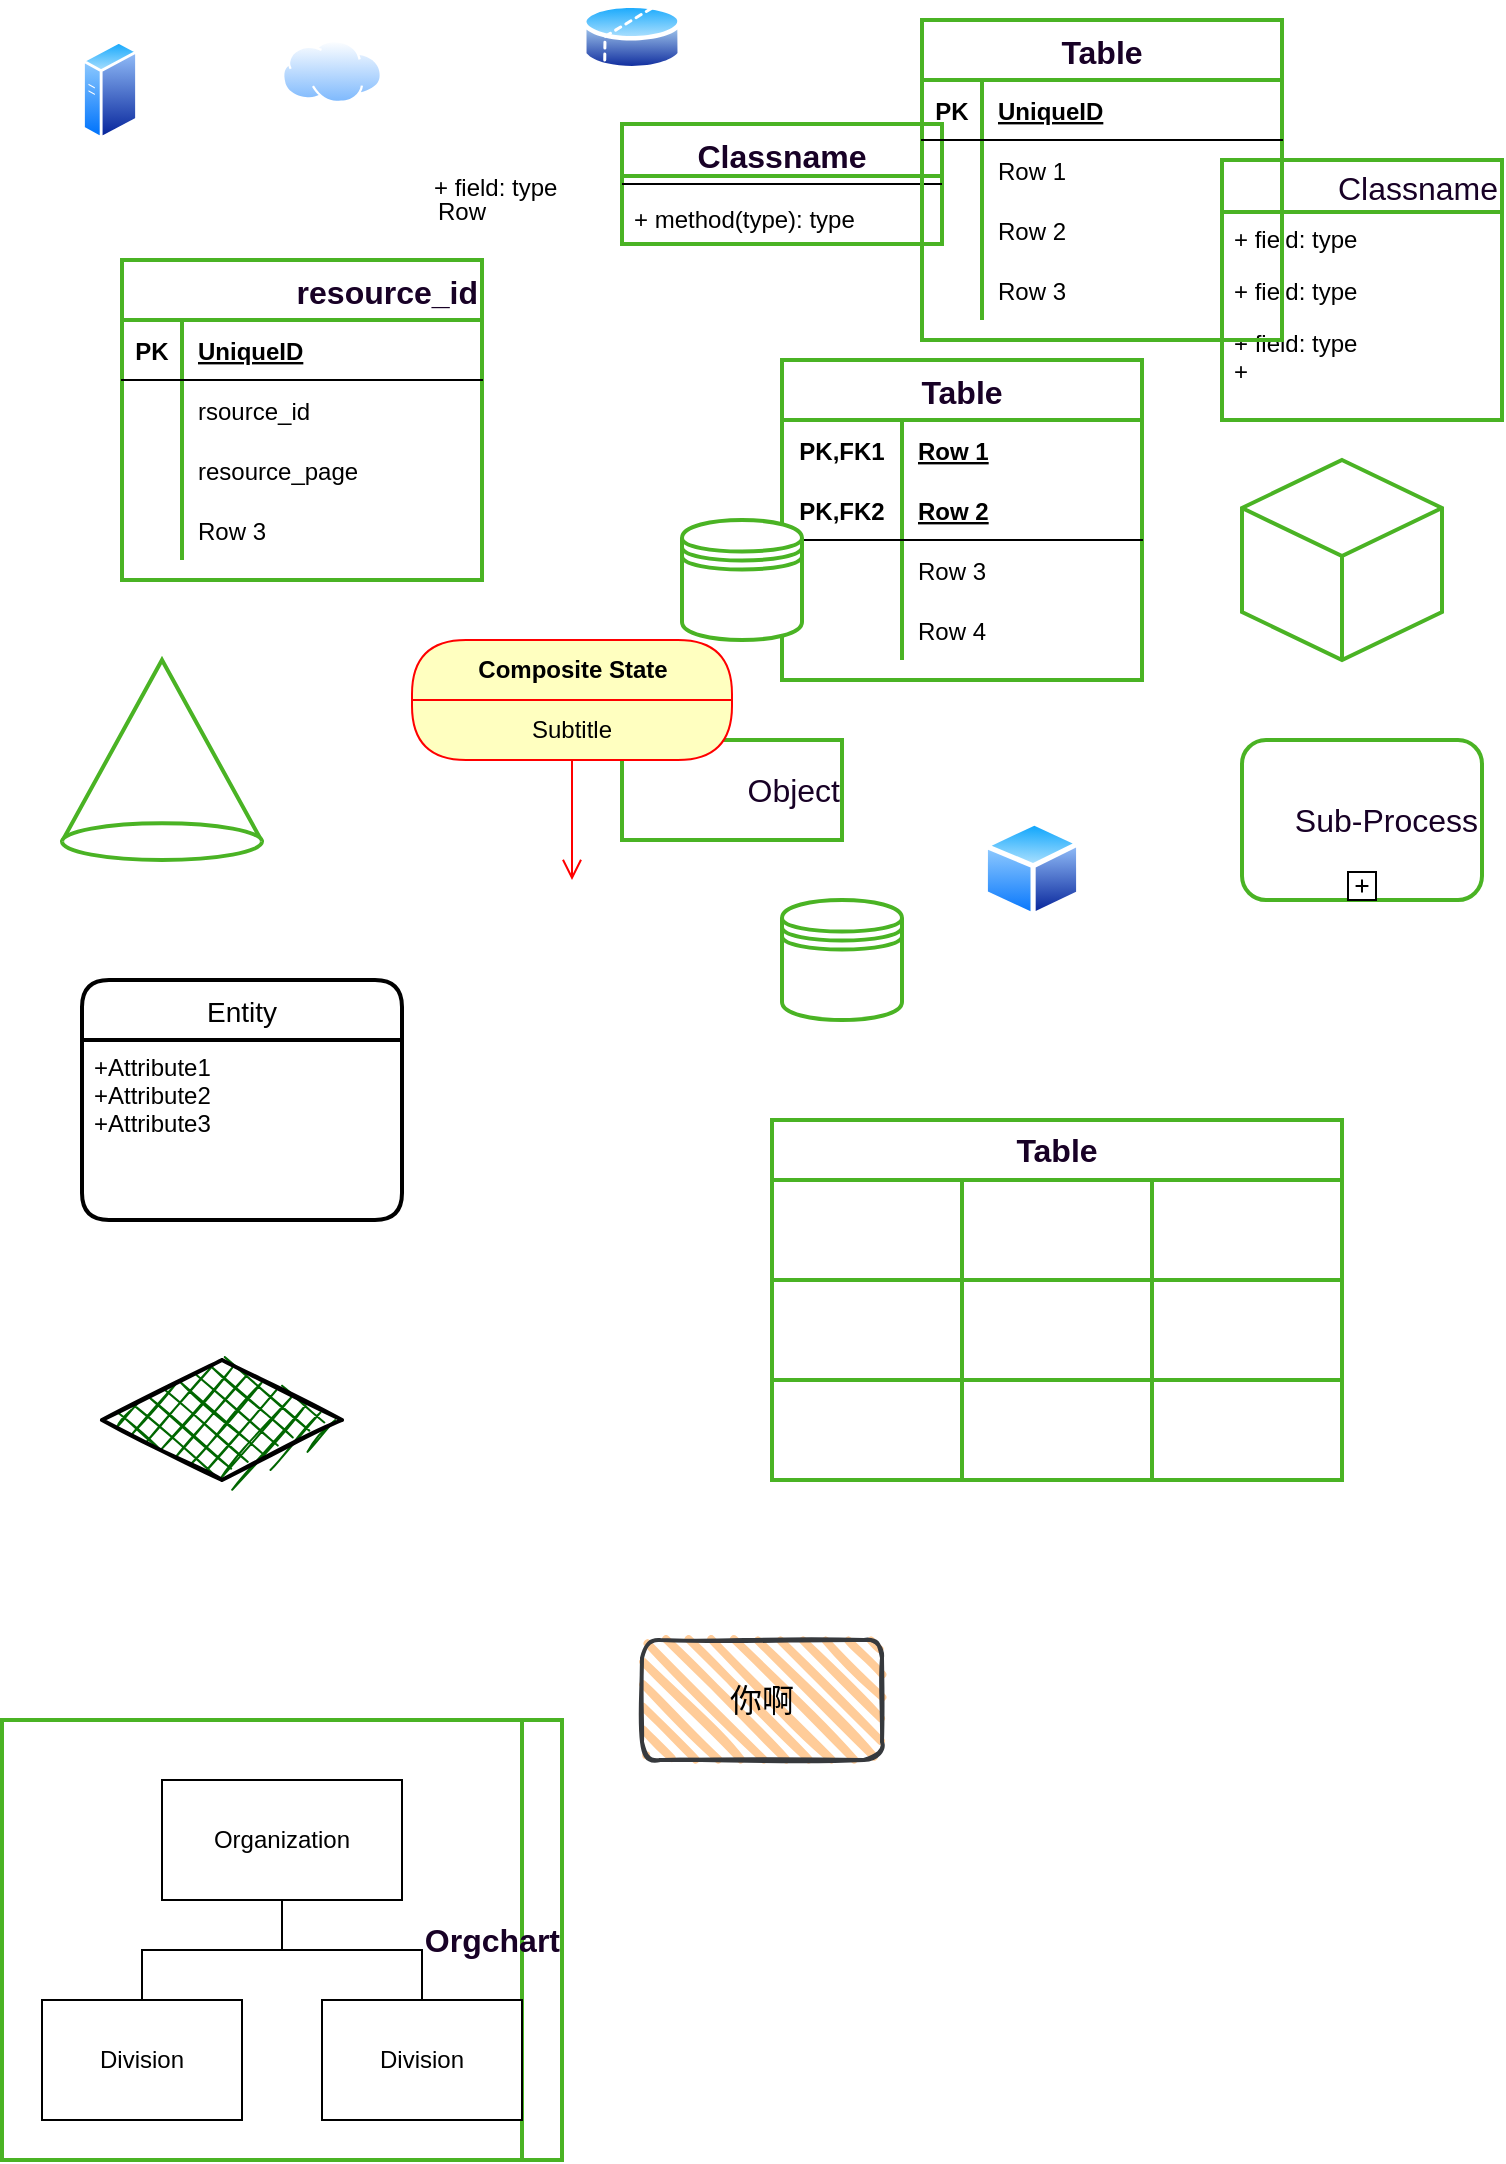 <mxfile version="14.4.6" type="github"><diagram id="GKZzurejYk8csOrrSfIV" name="Page-1"><mxGraphModel dx="946" dy="513" grid="1" gridSize="10" guides="1" tooltips="1" connect="1" arrows="1" fold="1" page="1" pageScale="1" pageWidth="827" pageHeight="1169" math="0" shadow="0"><root><mxCell id="0"/><mxCell id="1" parent="0"/><mxCell id="8nL0MZLYUuU9o8XfFzGy-15" value="resource_id" style="shape=table;startSize=30;container=1;collapsible=1;childLayout=tableLayout;fixedRows=1;rowLines=0;fontStyle=1;align=right;resizeLast=1;comic=0;strokeColor=#4AB324;strokeWidth=2;fontSize=16;fontColor=#180126;" parent="1" vertex="1"><mxGeometry x="100" y="320" width="180" height="160" as="geometry"/></mxCell><mxCell id="8nL0MZLYUuU9o8XfFzGy-16" value="" style="shape=partialRectangle;collapsible=0;dropTarget=0;pointerEvents=0;fillColor=none;top=0;left=0;bottom=1;right=0;points=[[0,0.5],[1,0.5]];portConstraint=eastwest;" parent="8nL0MZLYUuU9o8XfFzGy-15" vertex="1"><mxGeometry y="30" width="180" height="30" as="geometry"/></mxCell><mxCell id="8nL0MZLYUuU9o8XfFzGy-17" value="PK" style="shape=partialRectangle;connectable=0;fillColor=none;top=0;left=0;bottom=0;right=0;fontStyle=1;overflow=hidden;" parent="8nL0MZLYUuU9o8XfFzGy-16" vertex="1"><mxGeometry width="30" height="30" as="geometry"/></mxCell><mxCell id="8nL0MZLYUuU9o8XfFzGy-18" value="UniqueID" style="shape=partialRectangle;connectable=0;fillColor=none;top=0;left=0;bottom=0;right=0;align=left;spacingLeft=6;fontStyle=5;overflow=hidden;" parent="8nL0MZLYUuU9o8XfFzGy-16" vertex="1"><mxGeometry x="30" width="150" height="30" as="geometry"/></mxCell><mxCell id="8nL0MZLYUuU9o8XfFzGy-19" value="" style="shape=partialRectangle;collapsible=0;dropTarget=0;pointerEvents=0;fillColor=none;top=0;left=0;bottom=0;right=0;points=[[0,0.5],[1,0.5]];portConstraint=eastwest;" parent="8nL0MZLYUuU9o8XfFzGy-15" vertex="1"><mxGeometry y="60" width="180" height="30" as="geometry"/></mxCell><mxCell id="8nL0MZLYUuU9o8XfFzGy-20" value="" style="shape=partialRectangle;connectable=0;fillColor=none;top=0;left=0;bottom=0;right=0;editable=1;overflow=hidden;" parent="8nL0MZLYUuU9o8XfFzGy-19" vertex="1"><mxGeometry width="30" height="30" as="geometry"/></mxCell><mxCell id="8nL0MZLYUuU9o8XfFzGy-21" value="rsource_id" style="shape=partialRectangle;connectable=0;fillColor=none;top=0;left=0;bottom=0;right=0;align=left;spacingLeft=6;overflow=hidden;" parent="8nL0MZLYUuU9o8XfFzGy-19" vertex="1"><mxGeometry x="30" width="150" height="30" as="geometry"/></mxCell><mxCell id="8nL0MZLYUuU9o8XfFzGy-22" value="" style="shape=partialRectangle;collapsible=0;dropTarget=0;pointerEvents=0;fillColor=none;top=0;left=0;bottom=0;right=0;points=[[0,0.5],[1,0.5]];portConstraint=eastwest;" parent="8nL0MZLYUuU9o8XfFzGy-15" vertex="1"><mxGeometry y="90" width="180" height="30" as="geometry"/></mxCell><mxCell id="8nL0MZLYUuU9o8XfFzGy-23" value="" style="shape=partialRectangle;connectable=0;fillColor=none;top=0;left=0;bottom=0;right=0;editable=1;overflow=hidden;" parent="8nL0MZLYUuU9o8XfFzGy-22" vertex="1"><mxGeometry width="30" height="30" as="geometry"/></mxCell><mxCell id="8nL0MZLYUuU9o8XfFzGy-24" value="resource_page" style="shape=partialRectangle;connectable=0;fillColor=none;top=0;left=0;bottom=0;right=0;align=left;spacingLeft=6;overflow=hidden;" parent="8nL0MZLYUuU9o8XfFzGy-22" vertex="1"><mxGeometry x="30" width="150" height="30" as="geometry"/></mxCell><mxCell id="8nL0MZLYUuU9o8XfFzGy-25" value="" style="shape=partialRectangle;collapsible=0;dropTarget=0;pointerEvents=0;fillColor=none;top=0;left=0;bottom=0;right=0;points=[[0,0.5],[1,0.5]];portConstraint=eastwest;" parent="8nL0MZLYUuU9o8XfFzGy-15" vertex="1"><mxGeometry y="120" width="180" height="30" as="geometry"/></mxCell><mxCell id="8nL0MZLYUuU9o8XfFzGy-26" value="" style="shape=partialRectangle;connectable=0;fillColor=none;top=0;left=0;bottom=0;right=0;editable=1;overflow=hidden;" parent="8nL0MZLYUuU9o8XfFzGy-25" vertex="1"><mxGeometry width="30" height="30" as="geometry"/></mxCell><mxCell id="8nL0MZLYUuU9o8XfFzGy-27" value="Row 3" style="shape=partialRectangle;connectable=0;fillColor=none;top=0;left=0;bottom=0;right=0;align=left;spacingLeft=6;overflow=hidden;" parent="8nL0MZLYUuU9o8XfFzGy-25" vertex="1"><mxGeometry x="30" width="150" height="30" as="geometry"/></mxCell><mxCell id="8nL0MZLYUuU9o8XfFzGy-28" value="Table" style="shape=table;startSize=30;container=1;collapsible=1;childLayout=tableLayout;fixedRows=1;rowLines=0;fontStyle=1;align=center;resizeLast=1;comic=0;strokeColor=#4AB324;strokeWidth=2;fontSize=16;fontColor=#180126;" parent="1" vertex="1"><mxGeometry x="430" y="370" width="180" height="160" as="geometry"/></mxCell><mxCell id="8nL0MZLYUuU9o8XfFzGy-29" value="" style="shape=partialRectangle;collapsible=0;dropTarget=0;pointerEvents=0;fillColor=none;top=0;left=0;bottom=0;right=0;points=[[0,0.5],[1,0.5]];portConstraint=eastwest;" parent="8nL0MZLYUuU9o8XfFzGy-28" vertex="1"><mxGeometry y="30" width="180" height="30" as="geometry"/></mxCell><mxCell id="8nL0MZLYUuU9o8XfFzGy-30" value="PK,FK1" style="shape=partialRectangle;connectable=0;fillColor=none;top=0;left=0;bottom=0;right=0;fontStyle=1;overflow=hidden;" parent="8nL0MZLYUuU9o8XfFzGy-29" vertex="1"><mxGeometry width="60" height="30" as="geometry"/></mxCell><mxCell id="8nL0MZLYUuU9o8XfFzGy-31" value="Row 1" style="shape=partialRectangle;connectable=0;fillColor=none;top=0;left=0;bottom=0;right=0;align=left;spacingLeft=6;fontStyle=5;overflow=hidden;" parent="8nL0MZLYUuU9o8XfFzGy-29" vertex="1"><mxGeometry x="60" width="120" height="30" as="geometry"/></mxCell><mxCell id="8nL0MZLYUuU9o8XfFzGy-32" value="" style="shape=partialRectangle;collapsible=0;dropTarget=0;pointerEvents=0;fillColor=none;top=0;left=0;bottom=1;right=0;points=[[0,0.5],[1,0.5]];portConstraint=eastwest;" parent="8nL0MZLYUuU9o8XfFzGy-28" vertex="1"><mxGeometry y="60" width="180" height="30" as="geometry"/></mxCell><mxCell id="8nL0MZLYUuU9o8XfFzGy-33" value="PK,FK2" style="shape=partialRectangle;connectable=0;fillColor=none;top=0;left=0;bottom=0;right=0;fontStyle=1;overflow=hidden;" parent="8nL0MZLYUuU9o8XfFzGy-32" vertex="1"><mxGeometry width="60" height="30" as="geometry"/></mxCell><mxCell id="8nL0MZLYUuU9o8XfFzGy-34" value="Row 2" style="shape=partialRectangle;connectable=0;fillColor=none;top=0;left=0;bottom=0;right=0;align=left;spacingLeft=6;fontStyle=5;overflow=hidden;" parent="8nL0MZLYUuU9o8XfFzGy-32" vertex="1"><mxGeometry x="60" width="120" height="30" as="geometry"/></mxCell><mxCell id="8nL0MZLYUuU9o8XfFzGy-35" value="" style="shape=partialRectangle;collapsible=0;dropTarget=0;pointerEvents=0;fillColor=none;top=0;left=0;bottom=0;right=0;points=[[0,0.5],[1,0.5]];portConstraint=eastwest;" parent="8nL0MZLYUuU9o8XfFzGy-28" vertex="1"><mxGeometry y="90" width="180" height="30" as="geometry"/></mxCell><mxCell id="8nL0MZLYUuU9o8XfFzGy-36" value="" style="shape=partialRectangle;connectable=0;fillColor=none;top=0;left=0;bottom=0;right=0;editable=1;overflow=hidden;" parent="8nL0MZLYUuU9o8XfFzGy-35" vertex="1"><mxGeometry width="60" height="30" as="geometry"/></mxCell><mxCell id="8nL0MZLYUuU9o8XfFzGy-37" value="Row 3" style="shape=partialRectangle;connectable=0;fillColor=none;top=0;left=0;bottom=0;right=0;align=left;spacingLeft=6;overflow=hidden;" parent="8nL0MZLYUuU9o8XfFzGy-35" vertex="1"><mxGeometry x="60" width="120" height="30" as="geometry"/></mxCell><mxCell id="8nL0MZLYUuU9o8XfFzGy-38" value="" style="shape=partialRectangle;collapsible=0;dropTarget=0;pointerEvents=0;fillColor=none;top=0;left=0;bottom=0;right=0;points=[[0,0.5],[1,0.5]];portConstraint=eastwest;" parent="8nL0MZLYUuU9o8XfFzGy-28" vertex="1"><mxGeometry y="120" width="180" height="30" as="geometry"/></mxCell><mxCell id="8nL0MZLYUuU9o8XfFzGy-39" value="" style="shape=partialRectangle;connectable=0;fillColor=none;top=0;left=0;bottom=0;right=0;editable=1;overflow=hidden;" parent="8nL0MZLYUuU9o8XfFzGy-38" vertex="1"><mxGeometry width="60" height="30" as="geometry"/></mxCell><mxCell id="8nL0MZLYUuU9o8XfFzGy-40" value="Row 4" style="shape=partialRectangle;connectable=0;fillColor=none;top=0;left=0;bottom=0;right=0;align=left;spacingLeft=6;overflow=hidden;" parent="8nL0MZLYUuU9o8XfFzGy-38" vertex="1"><mxGeometry x="60" width="120" height="30" as="geometry"/></mxCell><mxCell id="8nL0MZLYUuU9o8XfFzGy-41" value="" style="shape=table;startSize=0;container=1;collapsible=1;childLayout=tableLayout;fixedRows=1;rowLines=0;fontStyle=0;align=center;resizeLast=1;strokeColor=none;fillColor=none;comic=0;fontSize=16;fontColor=#180126;" parent="1" vertex="1"><mxGeometry x="220" y="280" width="180" height="30" as="geometry"/></mxCell><mxCell id="8nL0MZLYUuU9o8XfFzGy-42" value="" style="shape=partialRectangle;collapsible=0;dropTarget=0;pointerEvents=0;fillColor=none;top=0;left=0;bottom=0;right=0;points=[[0,0.5],[1,0.5]];portConstraint=eastwest;" parent="8nL0MZLYUuU9o8XfFzGy-41" vertex="1"><mxGeometry width="180" height="30" as="geometry"/></mxCell><mxCell id="8nL0MZLYUuU9o8XfFzGy-43" value="" style="shape=partialRectangle;connectable=0;fillColor=none;top=0;left=0;bottom=0;right=0;editable=1;overflow=hidden;" parent="8nL0MZLYUuU9o8XfFzGy-42" vertex="1"><mxGeometry width="30" height="30" as="geometry"/></mxCell><mxCell id="8nL0MZLYUuU9o8XfFzGy-44" value="Row" style="shape=partialRectangle;connectable=0;fillColor=none;top=0;left=0;bottom=0;right=0;align=left;spacingLeft=6;overflow=hidden;" parent="8nL0MZLYUuU9o8XfFzGy-42" vertex="1"><mxGeometry x="30" width="150" height="30" as="geometry"/></mxCell><mxCell id="8nL0MZLYUuU9o8XfFzGy-45" value="Entity" style="swimlane;childLayout=stackLayout;horizontal=1;startSize=30;horizontalStack=0;rounded=1;fontSize=14;fontStyle=0;strokeWidth=2;resizeParent=0;resizeLast=1;shadow=0;dashed=0;align=center;comic=0;" parent="1" vertex="1"><mxGeometry x="80" y="680" width="160" height="120" as="geometry"/></mxCell><mxCell id="8nL0MZLYUuU9o8XfFzGy-46" value="+Attribute1&#10;+Attribute2&#10;+Attribute3" style="align=left;strokeColor=none;fillColor=none;spacingLeft=4;fontSize=12;verticalAlign=top;resizable=0;rotatable=0;part=1;" parent="8nL0MZLYUuU9o8XfFzGy-45" vertex="1"><mxGeometry y="30" width="160" height="90" as="geometry"/></mxCell><mxCell id="8nL0MZLYUuU9o8XfFzGy-47" value="Object" style="html=1;comic=0;strokeColor=#4AB324;strokeWidth=2;fontSize=16;fontColor=#180126;align=right;" parent="1" vertex="1"><mxGeometry x="350" y="560" width="110" height="50" as="geometry"/></mxCell><mxCell id="8nL0MZLYUuU9o8XfFzGy-48" value="Classname" style="swimlane;fontStyle=1;align=center;verticalAlign=top;childLayout=stackLayout;horizontal=1;startSize=26;horizontalStack=0;resizeParent=1;resizeParentMax=0;resizeLast=0;collapsible=1;marginBottom=0;comic=0;strokeColor=#4AB324;strokeWidth=2;fontSize=16;fontColor=#180126;" parent="1" vertex="1"><mxGeometry x="350" y="252" width="160" height="60" as="geometry"/></mxCell><mxCell id="8nL0MZLYUuU9o8XfFzGy-50" value="" style="line;strokeWidth=1;fillColor=none;align=left;verticalAlign=middle;spacingTop=-1;spacingLeft=3;spacingRight=3;rotatable=0;labelPosition=right;points=[];portConstraint=eastwest;" parent="8nL0MZLYUuU9o8XfFzGy-48" vertex="1"><mxGeometry y="26" width="160" height="8" as="geometry"/></mxCell><mxCell id="8nL0MZLYUuU9o8XfFzGy-51" value="+ method(type): type" style="text;strokeColor=none;fillColor=none;align=left;verticalAlign=top;spacingLeft=4;spacingRight=4;overflow=hidden;rotatable=0;points=[[0,0.5],[1,0.5]];portConstraint=eastwest;" parent="8nL0MZLYUuU9o8XfFzGy-48" vertex="1"><mxGeometry y="34" width="160" height="26" as="geometry"/></mxCell><mxCell id="8nL0MZLYUuU9o8XfFzGy-52" value="Classname" style="swimlane;fontStyle=0;childLayout=stackLayout;horizontal=1;startSize=26;fillColor=none;horizontalStack=0;resizeParent=1;resizeParentMax=0;resizeLast=0;collapsible=1;marginBottom=0;comic=0;strokeColor=#4AB324;strokeWidth=2;fontSize=16;fontColor=#180126;align=right;" parent="1" vertex="1"><mxGeometry x="650" y="270" width="140" height="130" as="geometry"/></mxCell><mxCell id="8nL0MZLYUuU9o8XfFzGy-53" value="+ field: type" style="text;strokeColor=none;fillColor=none;align=left;verticalAlign=top;spacingLeft=4;spacingRight=4;overflow=hidden;rotatable=0;points=[[0,0.5],[1,0.5]];portConstraint=eastwest;" parent="8nL0MZLYUuU9o8XfFzGy-52" vertex="1"><mxGeometry y="26" width="140" height="26" as="geometry"/></mxCell><mxCell id="8nL0MZLYUuU9o8XfFzGy-54" value="+ field: type" style="text;strokeColor=none;fillColor=none;align=left;verticalAlign=top;spacingLeft=4;spacingRight=4;overflow=hidden;rotatable=0;points=[[0,0.5],[1,0.5]];portConstraint=eastwest;" parent="8nL0MZLYUuU9o8XfFzGy-52" vertex="1"><mxGeometry y="52" width="140" height="26" as="geometry"/></mxCell><mxCell id="8nL0MZLYUuU9o8XfFzGy-55" value="+ field: type&#10;+" style="text;strokeColor=none;fillColor=none;align=left;verticalAlign=top;spacingLeft=4;spacingRight=4;overflow=hidden;rotatable=0;points=[[0,0.5],[1,0.5]];portConstraint=eastwest;" parent="8nL0MZLYUuU9o8XfFzGy-52" vertex="1"><mxGeometry y="78" width="140" height="52" as="geometry"/></mxCell><mxCell id="8nL0MZLYUuU9o8XfFzGy-56" value="Composite State" style="swimlane;html=1;fontStyle=1;align=center;verticalAlign=middle;childLayout=stackLayout;horizontal=1;startSize=30;horizontalStack=0;resizeParent=0;resizeLast=1;container=0;fontColor=#000000;collapsible=0;rounded=1;arcSize=30;strokeColor=#ff0000;fillColor=#ffffc0;swimlaneFillColor=#ffffc0;dropTarget=0;comic=0;" parent="1" vertex="1"><mxGeometry x="245" y="510" width="160" height="60" as="geometry"/></mxCell><mxCell id="8nL0MZLYUuU9o8XfFzGy-57" value="Subtitle" style="text;html=1;strokeColor=none;fillColor=none;align=center;verticalAlign=middle;spacingLeft=4;spacingRight=4;whiteSpace=wrap;overflow=hidden;rotatable=0;fontColor=#000000;" parent="8nL0MZLYUuU9o8XfFzGy-56" vertex="1"><mxGeometry y="30" width="160" height="30" as="geometry"/></mxCell><mxCell id="8nL0MZLYUuU9o8XfFzGy-58" value="" style="edgeStyle=orthogonalEdgeStyle;html=1;verticalAlign=bottom;endArrow=open;endSize=8;strokeColor=#ff0000;fontSize=16;fontColor=#180126;" parent="1" source="8nL0MZLYUuU9o8XfFzGy-56" edge="1"><mxGeometry relative="1" as="geometry"><mxPoint x="325" y="630" as="targetPoint"/></mxGeometry></mxCell><mxCell id="8nL0MZLYUuU9o8XfFzGy-59" value="Sub-Process" style="html=1;whiteSpace=wrap;rounded=1;dropTarget=0;comic=0;strokeColor=#4AB324;strokeWidth=2;fontSize=16;fontColor=#180126;align=right;" parent="1" vertex="1"><mxGeometry x="660" y="560" width="120" height="80" as="geometry"/></mxCell><mxCell id="8nL0MZLYUuU9o8XfFzGy-60" value="" style="html=1;shape=plus;outlineConnect=0;" parent="8nL0MZLYUuU9o8XfFzGy-59" vertex="1"><mxGeometry x="0.5" y="1" width="14" height="14" relative="1" as="geometry"><mxPoint x="-7" y="-14" as="offset"/></mxGeometry></mxCell><mxCell id="8nL0MZLYUuU9o8XfFzGy-61" value="" style="shape=datastore;whiteSpace=wrap;html=1;comic=0;strokeColor=#4AB324;strokeWidth=2;fontSize=16;fontColor=#180126;align=right;" parent="1" vertex="1"><mxGeometry x="380" y="450" width="60" height="60" as="geometry"/></mxCell><mxCell id="8nL0MZLYUuU9o8XfFzGy-62" value="" style="shape=datastore;whiteSpace=wrap;html=1;comic=0;strokeColor=#4AB324;strokeWidth=2;fontSize=16;fontColor=#180126;align=right;" parent="1" vertex="1"><mxGeometry x="430" y="640" width="60" height="60" as="geometry"/></mxCell><mxCell id="8nL0MZLYUuU9o8XfFzGy-63" value="Table" style="shape=table;startSize=30;container=1;collapsible=1;childLayout=tableLayout;fixedRows=1;rowLines=0;fontStyle=1;align=center;resizeLast=1;comic=0;strokeColor=#4AB324;strokeWidth=2;fontSize=16;fontColor=#180126;" parent="1" vertex="1"><mxGeometry x="500" y="200" width="180" height="160" as="geometry"/></mxCell><mxCell id="8nL0MZLYUuU9o8XfFzGy-64" value="" style="shape=partialRectangle;collapsible=0;dropTarget=0;pointerEvents=0;fillColor=none;top=0;left=0;bottom=1;right=0;points=[[0,0.5],[1,0.5]];portConstraint=eastwest;" parent="8nL0MZLYUuU9o8XfFzGy-63" vertex="1"><mxGeometry y="30" width="180" height="30" as="geometry"/></mxCell><mxCell id="8nL0MZLYUuU9o8XfFzGy-65" value="PK" style="shape=partialRectangle;connectable=0;fillColor=none;top=0;left=0;bottom=0;right=0;fontStyle=1;overflow=hidden;" parent="8nL0MZLYUuU9o8XfFzGy-64" vertex="1"><mxGeometry width="30" height="30" as="geometry"/></mxCell><mxCell id="8nL0MZLYUuU9o8XfFzGy-66" value="UniqueID" style="shape=partialRectangle;connectable=0;fillColor=none;top=0;left=0;bottom=0;right=0;align=left;spacingLeft=6;fontStyle=5;overflow=hidden;" parent="8nL0MZLYUuU9o8XfFzGy-64" vertex="1"><mxGeometry x="30" width="150" height="30" as="geometry"/></mxCell><mxCell id="8nL0MZLYUuU9o8XfFzGy-67" value="" style="shape=partialRectangle;collapsible=0;dropTarget=0;pointerEvents=0;fillColor=none;top=0;left=0;bottom=0;right=0;points=[[0,0.5],[1,0.5]];portConstraint=eastwest;" parent="8nL0MZLYUuU9o8XfFzGy-63" vertex="1"><mxGeometry y="60" width="180" height="30" as="geometry"/></mxCell><mxCell id="8nL0MZLYUuU9o8XfFzGy-68" value="" style="shape=partialRectangle;connectable=0;fillColor=none;top=0;left=0;bottom=0;right=0;editable=1;overflow=hidden;" parent="8nL0MZLYUuU9o8XfFzGy-67" vertex="1"><mxGeometry width="30" height="30" as="geometry"/></mxCell><mxCell id="8nL0MZLYUuU9o8XfFzGy-69" value="Row 1" style="shape=partialRectangle;connectable=0;fillColor=none;top=0;left=0;bottom=0;right=0;align=left;spacingLeft=6;overflow=hidden;" parent="8nL0MZLYUuU9o8XfFzGy-67" vertex="1"><mxGeometry x="30" width="150" height="30" as="geometry"/></mxCell><mxCell id="8nL0MZLYUuU9o8XfFzGy-70" value="" style="shape=partialRectangle;collapsible=0;dropTarget=0;pointerEvents=0;fillColor=none;top=0;left=0;bottom=0;right=0;points=[[0,0.5],[1,0.5]];portConstraint=eastwest;" parent="8nL0MZLYUuU9o8XfFzGy-63" vertex="1"><mxGeometry y="90" width="180" height="30" as="geometry"/></mxCell><mxCell id="8nL0MZLYUuU9o8XfFzGy-71" value="" style="shape=partialRectangle;connectable=0;fillColor=none;top=0;left=0;bottom=0;right=0;editable=1;overflow=hidden;" parent="8nL0MZLYUuU9o8XfFzGy-70" vertex="1"><mxGeometry width="30" height="30" as="geometry"/></mxCell><mxCell id="8nL0MZLYUuU9o8XfFzGy-72" value="Row 2" style="shape=partialRectangle;connectable=0;fillColor=none;top=0;left=0;bottom=0;right=0;align=left;spacingLeft=6;overflow=hidden;" parent="8nL0MZLYUuU9o8XfFzGy-70" vertex="1"><mxGeometry x="30" width="150" height="30" as="geometry"/></mxCell><mxCell id="8nL0MZLYUuU9o8XfFzGy-73" value="" style="shape=partialRectangle;collapsible=0;dropTarget=0;pointerEvents=0;fillColor=none;top=0;left=0;bottom=0;right=0;points=[[0,0.5],[1,0.5]];portConstraint=eastwest;" parent="8nL0MZLYUuU9o8XfFzGy-63" vertex="1"><mxGeometry y="120" width="180" height="30" as="geometry"/></mxCell><mxCell id="8nL0MZLYUuU9o8XfFzGy-74" value="" style="shape=partialRectangle;connectable=0;fillColor=none;top=0;left=0;bottom=0;right=0;editable=1;overflow=hidden;" parent="8nL0MZLYUuU9o8XfFzGy-73" vertex="1"><mxGeometry width="30" height="30" as="geometry"/></mxCell><mxCell id="8nL0MZLYUuU9o8XfFzGy-75" value="Row 3" style="shape=partialRectangle;connectable=0;fillColor=none;top=0;left=0;bottom=0;right=0;align=left;spacingLeft=6;overflow=hidden;" parent="8nL0MZLYUuU9o8XfFzGy-73" vertex="1"><mxGeometry x="30" width="150" height="30" as="geometry"/></mxCell><mxCell id="8nL0MZLYUuU9o8XfFzGy-49" value="+ field: type" style="text;strokeColor=none;fillColor=none;align=left;verticalAlign=top;spacingLeft=4;spacingRight=4;overflow=hidden;rotatable=0;points=[[0,0.5],[1,0.5]];portConstraint=eastwest;" parent="1" vertex="1"><mxGeometry x="250" y="270" width="4" height="26" as="geometry"/></mxCell><mxCell id="8nL0MZLYUuU9o8XfFzGy-76" value="" style="aspect=fixed;perimeter=ellipsePerimeter;html=1;align=center;shadow=0;dashed=0;spacingTop=3;image;image=img/lib/active_directory/generic_server.svg;comic=0;strokeColor=#4AB324;strokeWidth=2;fontSize=16;fontColor=#180126;" parent="1" vertex="1"><mxGeometry x="80" y="210" width="28.0" height="50" as="geometry"/></mxCell><mxCell id="8nL0MZLYUuU9o8XfFzGy-77" value="" style="aspect=fixed;perimeter=ellipsePerimeter;html=1;align=center;shadow=0;dashed=0;spacingTop=3;image;image=img/lib/active_directory/generic_node.svg;comic=0;strokeColor=#4AB324;strokeWidth=2;fontSize=16;fontColor=#180126;" parent="1" vertex="1"><mxGeometry x="530" y="600" width="50" height="49" as="geometry"/></mxCell><mxCell id="8nL0MZLYUuU9o8XfFzGy-78" value="" style="aspect=fixed;perimeter=ellipsePerimeter;html=1;align=center;shadow=0;dashed=0;spacingTop=3;image;image=img/lib/active_directory/internet_cloud.svg;comic=0;strokeColor=#4AB324;strokeWidth=2;fontSize=16;fontColor=#180126;" parent="1" vertex="1"><mxGeometry x="180" y="210" width="50" height="31.5" as="geometry"/></mxCell><mxCell id="8nL0MZLYUuU9o8XfFzGy-79" value="" style="aspect=fixed;perimeter=ellipsePerimeter;html=1;align=center;shadow=0;dashed=0;spacingTop=3;image;image=img/lib/active_directory/database_partition_2.svg;comic=0;strokeColor=#4AB324;strokeWidth=2;fontSize=16;fontColor=#180126;" parent="1" vertex="1"><mxGeometry x="330" y="190" width="50" height="37" as="geometry"/></mxCell><mxCell id="8nL0MZLYUuU9o8XfFzGy-80" value="" style="whiteSpace=wrap;html=1;shape=mxgraph.basic.isocube;isoAngle=15;comic=0;strokeColor=#4AB324;strokeWidth=2;fontSize=16;fontColor=#180126;align=right;" parent="1" vertex="1"><mxGeometry x="660" y="420" width="100" height="100" as="geometry"/></mxCell><mxCell id="8nL0MZLYUuU9o8XfFzGy-81" value="" style="verticalLabelPosition=bottom;verticalAlign=top;html=1;shape=mxgraph.basic.cone;comic=0;strokeColor=#4AB324;strokeWidth=2;fontSize=16;fontColor=#180126;align=right;" parent="1" vertex="1"><mxGeometry x="70" y="520" width="100" height="100" as="geometry"/></mxCell><mxCell id="8nL0MZLYUuU9o8XfFzGy-82" value="Table" style="shape=table;html=1;whiteSpace=wrap;startSize=30;container=1;collapsible=0;childLayout=tableLayout;fontStyle=1;align=center;comic=0;strokeColor=#4AB324;strokeWidth=2;fontSize=16;fontColor=#180126;" parent="1" vertex="1"><mxGeometry x="425" y="750" width="285" height="180" as="geometry"/></mxCell><mxCell id="8nL0MZLYUuU9o8XfFzGy-83" value="" style="shape=partialRectangle;html=1;whiteSpace=wrap;collapsible=0;dropTarget=0;pointerEvents=0;fillColor=none;top=0;left=0;bottom=0;right=0;points=[[0,0.5],[1,0.5]];portConstraint=eastwest;" parent="8nL0MZLYUuU9o8XfFzGy-82" vertex="1"><mxGeometry y="30" width="285" height="50" as="geometry"/></mxCell><mxCell id="8nL0MZLYUuU9o8XfFzGy-84" value="" style="shape=partialRectangle;html=1;whiteSpace=wrap;connectable=0;fillColor=none;top=0;left=0;bottom=0;right=0;overflow=hidden;" parent="8nL0MZLYUuU9o8XfFzGy-83" vertex="1"><mxGeometry width="95" height="50" as="geometry"/></mxCell><mxCell id="8nL0MZLYUuU9o8XfFzGy-85" value="" style="shape=partialRectangle;html=1;whiteSpace=wrap;connectable=0;fillColor=none;top=0;left=0;bottom=0;right=0;overflow=hidden;" parent="8nL0MZLYUuU9o8XfFzGy-83" vertex="1"><mxGeometry x="95" width="95" height="50" as="geometry"/></mxCell><mxCell id="8nL0MZLYUuU9o8XfFzGy-86" value="" style="shape=partialRectangle;html=1;whiteSpace=wrap;connectable=0;fillColor=none;top=0;left=0;bottom=0;right=0;overflow=hidden;" parent="8nL0MZLYUuU9o8XfFzGy-83" vertex="1"><mxGeometry x="190" width="95" height="50" as="geometry"/></mxCell><mxCell id="8nL0MZLYUuU9o8XfFzGy-87" value="" style="shape=partialRectangle;html=1;whiteSpace=wrap;collapsible=0;dropTarget=0;pointerEvents=0;fillColor=none;top=0;left=0;bottom=0;right=0;points=[[0,0.5],[1,0.5]];portConstraint=eastwest;" parent="8nL0MZLYUuU9o8XfFzGy-82" vertex="1"><mxGeometry y="80" width="285" height="50" as="geometry"/></mxCell><mxCell id="8nL0MZLYUuU9o8XfFzGy-88" value="" style="shape=partialRectangle;html=1;whiteSpace=wrap;connectable=0;fillColor=none;top=0;left=0;bottom=0;right=0;overflow=hidden;" parent="8nL0MZLYUuU9o8XfFzGy-87" vertex="1"><mxGeometry width="95" height="50" as="geometry"/></mxCell><mxCell id="8nL0MZLYUuU9o8XfFzGy-89" value="" style="shape=partialRectangle;html=1;whiteSpace=wrap;connectable=0;fillColor=none;top=0;left=0;bottom=0;right=0;overflow=hidden;" parent="8nL0MZLYUuU9o8XfFzGy-87" vertex="1"><mxGeometry x="95" width="95" height="50" as="geometry"/></mxCell><mxCell id="8nL0MZLYUuU9o8XfFzGy-90" value="" style="shape=partialRectangle;html=1;whiteSpace=wrap;connectable=0;fillColor=none;top=0;left=0;bottom=0;right=0;overflow=hidden;" parent="8nL0MZLYUuU9o8XfFzGy-87" vertex="1"><mxGeometry x="190" width="95" height="50" as="geometry"/></mxCell><mxCell id="8nL0MZLYUuU9o8XfFzGy-91" value="" style="shape=partialRectangle;html=1;whiteSpace=wrap;collapsible=0;dropTarget=0;pointerEvents=0;fillColor=none;top=0;left=0;bottom=0;right=0;points=[[0,0.5],[1,0.5]];portConstraint=eastwest;" parent="8nL0MZLYUuU9o8XfFzGy-82" vertex="1"><mxGeometry y="130" width="285" height="50" as="geometry"/></mxCell><mxCell id="8nL0MZLYUuU9o8XfFzGy-92" value="" style="shape=partialRectangle;html=1;whiteSpace=wrap;connectable=0;fillColor=none;top=0;left=0;bottom=0;right=0;overflow=hidden;" parent="8nL0MZLYUuU9o8XfFzGy-91" vertex="1"><mxGeometry width="95" height="50" as="geometry"/></mxCell><mxCell id="8nL0MZLYUuU9o8XfFzGy-93" value="" style="shape=partialRectangle;html=1;whiteSpace=wrap;connectable=0;fillColor=none;top=0;left=0;bottom=0;right=0;overflow=hidden;" parent="8nL0MZLYUuU9o8XfFzGy-91" vertex="1"><mxGeometry x="95" width="95" height="50" as="geometry"/></mxCell><mxCell id="8nL0MZLYUuU9o8XfFzGy-94" value="" style="shape=partialRectangle;html=1;whiteSpace=wrap;connectable=0;fillColor=none;top=0;left=0;bottom=0;right=0;overflow=hidden;" parent="8nL0MZLYUuU9o8XfFzGy-91" vertex="1"><mxGeometry x="190" width="95" height="50" as="geometry"/></mxCell><mxCell id="8nL0MZLYUuU9o8XfFzGy-95" value="" style="rhombus;whiteSpace=wrap;html=1;strokeWidth=2;fillWeight=-1;hachureGap=8;fillStyle=cross-hatch;fillColor=#006600;sketch=1;comic=0;fontSize=16;fontColor=#180126;align=right;" parent="1" vertex="1"><mxGeometry x="90" y="870" width="120" height="60" as="geometry"/></mxCell><mxCell id="8nL0MZLYUuU9o8XfFzGy-96" value="你啊" style="rounded=1;whiteSpace=wrap;html=1;strokeWidth=2;fillWeight=4;hachureGap=8;hachureAngle=45;fillColor=#ffcc99;sketch=1;comic=0;fontSize=16;align=center;strokeColor=#36393d;" parent="1" vertex="1"><mxGeometry x="360" y="1010" width="120" height="60" as="geometry"/></mxCell><mxCell id="8nL0MZLYUuU9o8XfFzGy-97" value="Orgchart" style="swimlane;html=1;startSize=20;horizontal=1;containerType=tree;newEdgeStyle={&quot;edgeStyle&quot;:&quot;elbowEdgeStyle&quot;,&quot;startArrow&quot;:&quot;none&quot;,&quot;endArrow&quot;:&quot;none&quot;};comic=0;strokeColor=#4AB324;strokeWidth=2;fontSize=16;fontColor=#180126;align=right;direction=south;" parent="1" vertex="1"><mxGeometry x="40" y="1050" width="280" height="220" as="geometry"/></mxCell><mxCell id="8nL0MZLYUuU9o8XfFzGy-101" value="Division" style="whiteSpace=wrap;html=1;align=center;verticalAlign=middle;treeFolding=1;treeMoving=1;newEdgeStyle={&quot;edgeStyle&quot;:&quot;elbowEdgeStyle&quot;,&quot;startArrow&quot;:&quot;none&quot;,&quot;endArrow&quot;:&quot;none&quot;};" parent="8nL0MZLYUuU9o8XfFzGy-97" vertex="1"><mxGeometry x="20" y="140" width="100" height="60" as="geometry"/></mxCell><mxCell id="8nL0MZLYUuU9o8XfFzGy-102" value="Division" style="whiteSpace=wrap;html=1;align=center;verticalAlign=middle;treeFolding=1;treeMoving=1;newEdgeStyle={&quot;edgeStyle&quot;:&quot;elbowEdgeStyle&quot;,&quot;startArrow&quot;:&quot;none&quot;,&quot;endArrow&quot;:&quot;none&quot;};" parent="8nL0MZLYUuU9o8XfFzGy-97" vertex="1"><mxGeometry x="160" y="140" width="100" height="60" as="geometry"/></mxCell><UserObject label="Organization" treeRoot="1" id="8nL0MZLYUuU9o8XfFzGy-100"><mxCell style="whiteSpace=wrap;html=1;align=center;treeFolding=1;treeMoving=1;newEdgeStyle={&quot;edgeStyle&quot;:&quot;elbowEdgeStyle&quot;,&quot;startArrow&quot;:&quot;none&quot;,&quot;endArrow&quot;:&quot;none&quot;};" parent="8nL0MZLYUuU9o8XfFzGy-97" vertex="1"><mxGeometry x="80" y="30" width="120" height="60" as="geometry"/></mxCell></UserObject><mxCell id="8nL0MZLYUuU9o8XfFzGy-98" value="" style="edgeStyle=elbowEdgeStyle;elbow=vertical;startArrow=none;endArrow=none;rounded=0;" parent="8nL0MZLYUuU9o8XfFzGy-97" source="8nL0MZLYUuU9o8XfFzGy-100" target="8nL0MZLYUuU9o8XfFzGy-101" edge="1"><mxGeometry relative="1" as="geometry"/></mxCell><mxCell id="8nL0MZLYUuU9o8XfFzGy-99" value="" style="edgeStyle=elbowEdgeStyle;elbow=vertical;startArrow=none;endArrow=none;rounded=0;" parent="8nL0MZLYUuU9o8XfFzGy-97" source="8nL0MZLYUuU9o8XfFzGy-100" target="8nL0MZLYUuU9o8XfFzGy-102" edge="1"><mxGeometry relative="1" as="geometry"/></mxCell></root></mxGraphModel></diagram></mxfile>